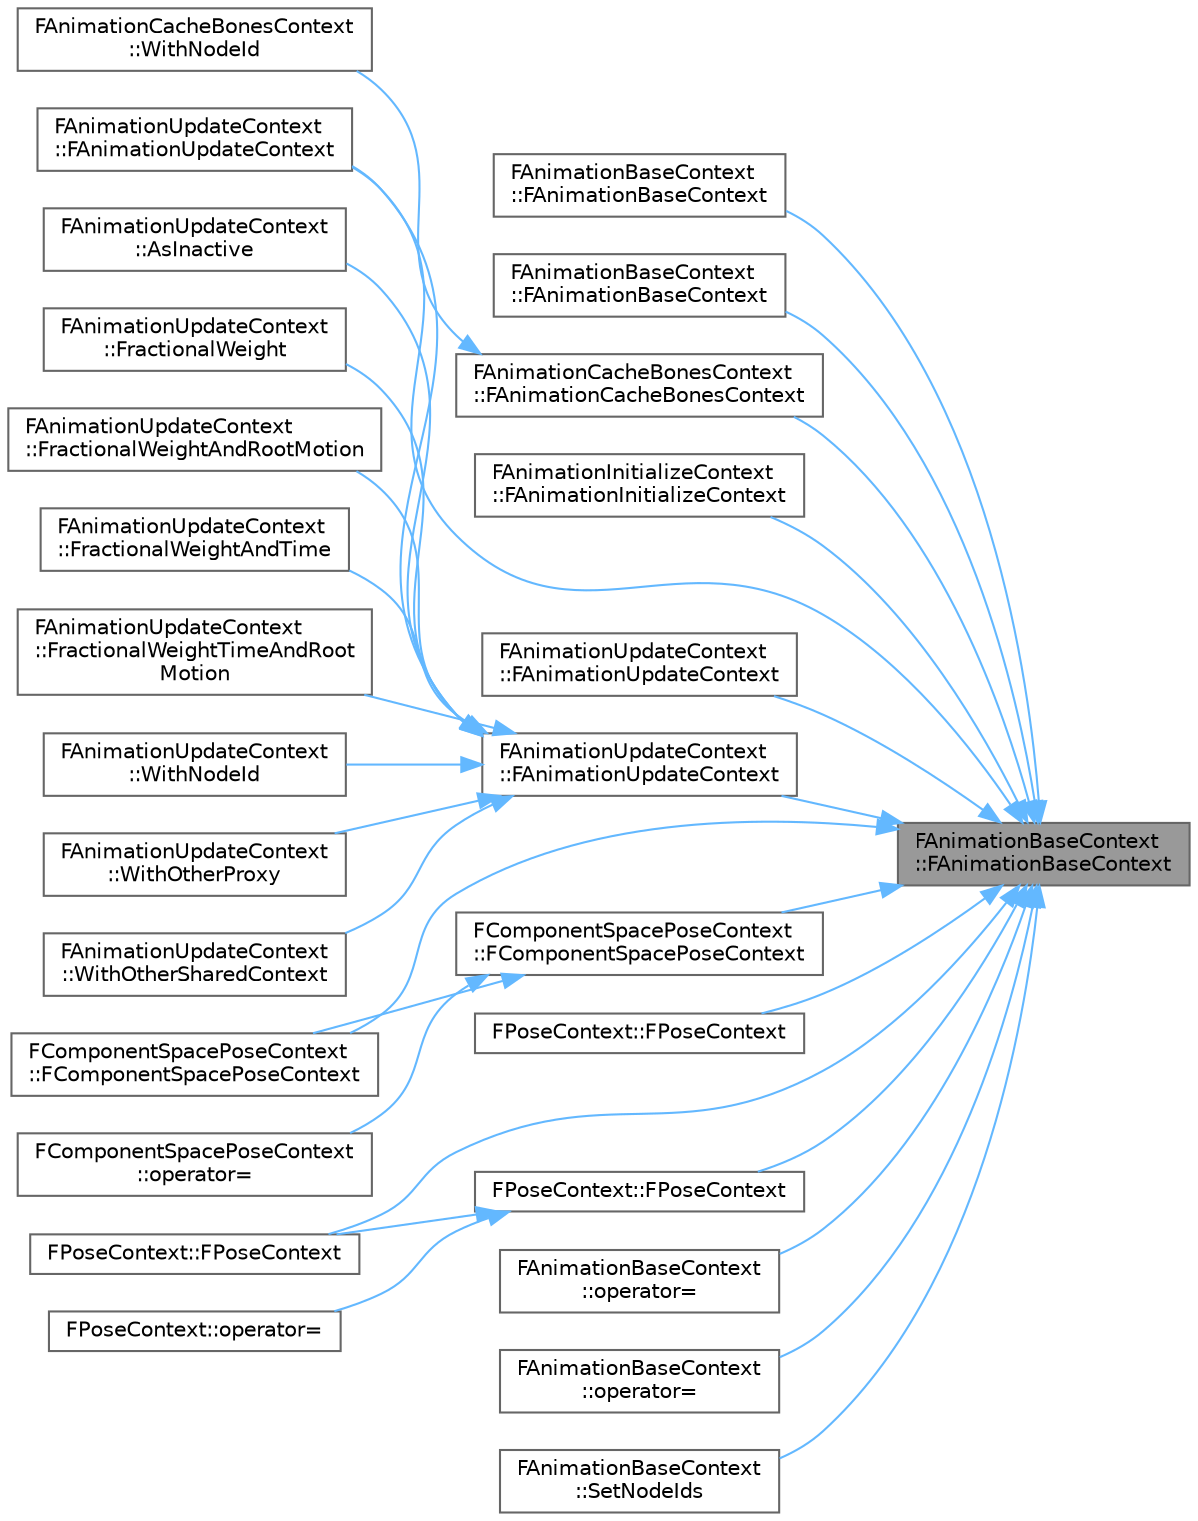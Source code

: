 digraph "FAnimationBaseContext::FAnimationBaseContext"
{
 // INTERACTIVE_SVG=YES
 // LATEX_PDF_SIZE
  bgcolor="transparent";
  edge [fontname=Helvetica,fontsize=10,labelfontname=Helvetica,labelfontsize=10];
  node [fontname=Helvetica,fontsize=10,shape=box,height=0.2,width=0.4];
  rankdir="RL";
  Node1 [id="Node000001",label="FAnimationBaseContext\l::FAnimationBaseContext",height=0.2,width=0.4,color="gray40", fillcolor="grey60", style="filled", fontcolor="black",tooltip=" "];
  Node1 -> Node2 [id="edge1_Node000001_Node000002",dir="back",color="steelblue1",style="solid",tooltip=" "];
  Node2 [id="Node000002",label="FAnimationBaseContext\l::FAnimationBaseContext",height=0.2,width=0.4,color="grey40", fillcolor="white", style="filled",URL="$d4/d8c/structFAnimationBaseContext.html#ad94843107e97b9f791dad33592af38e5",tooltip=" "];
  Node1 -> Node3 [id="edge2_Node000001_Node000003",dir="back",color="steelblue1",style="solid",tooltip=" "];
  Node3 [id="Node000003",label="FAnimationBaseContext\l::FAnimationBaseContext",height=0.2,width=0.4,color="grey40", fillcolor="white", style="filled",URL="$d4/d8c/structFAnimationBaseContext.html#ac03458ce56fd787a1d533e1745d00e22",tooltip=" "];
  Node1 -> Node4 [id="edge3_Node000001_Node000004",dir="back",color="steelblue1",style="solid",tooltip=" "];
  Node4 [id="Node000004",label="FAnimationCacheBonesContext\l::FAnimationCacheBonesContext",height=0.2,width=0.4,color="grey40", fillcolor="white", style="filled",URL="$d1/d6d/structFAnimationCacheBonesContext.html#a734e2b4f58f2008b419916f140c3ee90",tooltip=" "];
  Node4 -> Node5 [id="edge4_Node000004_Node000005",dir="back",color="steelblue1",style="solid",tooltip=" "];
  Node5 [id="Node000005",label="FAnimationCacheBonesContext\l::WithNodeId",height=0.2,width=0.4,color="grey40", fillcolor="white", style="filled",URL="$d1/d6d/structFAnimationCacheBonesContext.html#a6dd5e2744e822e1fd9e3b0425bc0ceb2",tooltip=" "];
  Node1 -> Node6 [id="edge5_Node000001_Node000006",dir="back",color="steelblue1",style="solid",tooltip=" "];
  Node6 [id="Node000006",label="FAnimationInitializeContext\l::FAnimationInitializeContext",height=0.2,width=0.4,color="grey40", fillcolor="white", style="filled",URL="$d8/d74/structFAnimationInitializeContext.html#aebd3d560865e214db4346cd70633d401",tooltip=" "];
  Node1 -> Node7 [id="edge6_Node000001_Node000007",dir="back",color="steelblue1",style="solid",tooltip=" "];
  Node7 [id="Node000007",label="FAnimationUpdateContext\l::FAnimationUpdateContext",height=0.2,width=0.4,color="grey40", fillcolor="white", style="filled",URL="$d3/d61/structFAnimationUpdateContext.html#a3442ed241efbfd0472f07d12be822767",tooltip=" "];
  Node1 -> Node8 [id="edge7_Node000001_Node000008",dir="back",color="steelblue1",style="solid",tooltip=" "];
  Node8 [id="Node000008",label="FAnimationUpdateContext\l::FAnimationUpdateContext",height=0.2,width=0.4,color="grey40", fillcolor="white", style="filled",URL="$d3/d61/structFAnimationUpdateContext.html#a4d3b94a0b46180b1068665bc322330ab",tooltip=" "];
  Node1 -> Node9 [id="edge8_Node000001_Node000009",dir="back",color="steelblue1",style="solid",tooltip=" "];
  Node9 [id="Node000009",label="FAnimationUpdateContext\l::FAnimationUpdateContext",height=0.2,width=0.4,color="grey40", fillcolor="white", style="filled",URL="$d3/d61/structFAnimationUpdateContext.html#abce9772b991ce43628359d43d01a69da",tooltip=" "];
  Node9 -> Node7 [id="edge9_Node000009_Node000007",dir="back",color="steelblue1",style="solid",tooltip=" "];
  Node9 -> Node10 [id="edge10_Node000009_Node000010",dir="back",color="steelblue1",style="solid",tooltip=" "];
  Node10 [id="Node000010",label="FAnimationUpdateContext\l::AsInactive",height=0.2,width=0.4,color="grey40", fillcolor="white", style="filled",URL="$d3/d61/structFAnimationUpdateContext.html#a527a6966a45571e7ef8ae3636ba9d477",tooltip=" "];
  Node9 -> Node11 [id="edge11_Node000009_Node000011",dir="back",color="steelblue1",style="solid",tooltip=" "];
  Node11 [id="Node000011",label="FAnimationUpdateContext\l::FractionalWeight",height=0.2,width=0.4,color="grey40", fillcolor="white", style="filled",URL="$d3/d61/structFAnimationUpdateContext.html#a22a6ee4afb5fc9c0b2c2d25462817913",tooltip=" "];
  Node9 -> Node12 [id="edge12_Node000009_Node000012",dir="back",color="steelblue1",style="solid",tooltip=" "];
  Node12 [id="Node000012",label="FAnimationUpdateContext\l::FractionalWeightAndRootMotion",height=0.2,width=0.4,color="grey40", fillcolor="white", style="filled",URL="$d3/d61/structFAnimationUpdateContext.html#aca5e486f8416fa93ced00166f3a88a50",tooltip=" "];
  Node9 -> Node13 [id="edge13_Node000009_Node000013",dir="back",color="steelblue1",style="solid",tooltip=" "];
  Node13 [id="Node000013",label="FAnimationUpdateContext\l::FractionalWeightAndTime",height=0.2,width=0.4,color="grey40", fillcolor="white", style="filled",URL="$d3/d61/structFAnimationUpdateContext.html#ab513d0360a8ea52762ee4105dbf6eba5",tooltip=" "];
  Node9 -> Node14 [id="edge14_Node000009_Node000014",dir="back",color="steelblue1",style="solid",tooltip=" "];
  Node14 [id="Node000014",label="FAnimationUpdateContext\l::FractionalWeightTimeAndRoot\lMotion",height=0.2,width=0.4,color="grey40", fillcolor="white", style="filled",URL="$d3/d61/structFAnimationUpdateContext.html#a5168375a2bb374af0ebca6a6ad58555c",tooltip=" "];
  Node9 -> Node15 [id="edge15_Node000009_Node000015",dir="back",color="steelblue1",style="solid",tooltip=" "];
  Node15 [id="Node000015",label="FAnimationUpdateContext\l::WithNodeId",height=0.2,width=0.4,color="grey40", fillcolor="white", style="filled",URL="$d3/d61/structFAnimationUpdateContext.html#a32ba85b6a898ec1422a3afc1401b8bbb",tooltip=" "];
  Node9 -> Node16 [id="edge16_Node000009_Node000016",dir="back",color="steelblue1",style="solid",tooltip=" "];
  Node16 [id="Node000016",label="FAnimationUpdateContext\l::WithOtherProxy",height=0.2,width=0.4,color="grey40", fillcolor="white", style="filled",URL="$d3/d61/structFAnimationUpdateContext.html#a31f20462703164994f0457dfa6c6d2ab",tooltip=" "];
  Node9 -> Node17 [id="edge17_Node000009_Node000017",dir="back",color="steelblue1",style="solid",tooltip=" "];
  Node17 [id="Node000017",label="FAnimationUpdateContext\l::WithOtherSharedContext",height=0.2,width=0.4,color="grey40", fillcolor="white", style="filled",URL="$d3/d61/structFAnimationUpdateContext.html#af56f695c34553a9c6702886ecc2eb347",tooltip=" "];
  Node1 -> Node18 [id="edge18_Node000001_Node000018",dir="back",color="steelblue1",style="solid",tooltip=" "];
  Node18 [id="Node000018",label="FComponentSpacePoseContext\l::FComponentSpacePoseContext",height=0.2,width=0.4,color="grey40", fillcolor="white", style="filled",URL="$de/dd9/structFComponentSpacePoseContext.html#a1baeda07876f47e2d7df16eb2aaf1adc",tooltip=" "];
  Node1 -> Node19 [id="edge19_Node000001_Node000019",dir="back",color="steelblue1",style="solid",tooltip=" "];
  Node19 [id="Node000019",label="FComponentSpacePoseContext\l::FComponentSpacePoseContext",height=0.2,width=0.4,color="grey40", fillcolor="white", style="filled",URL="$de/dd9/structFComponentSpacePoseContext.html#a4c514bd204702cdc1d59442213602fe6",tooltip=" "];
  Node19 -> Node18 [id="edge20_Node000019_Node000018",dir="back",color="steelblue1",style="solid",tooltip=" "];
  Node19 -> Node20 [id="edge21_Node000019_Node000020",dir="back",color="steelblue1",style="solid",tooltip=" "];
  Node20 [id="Node000020",label="FComponentSpacePoseContext\l::operator=",height=0.2,width=0.4,color="grey40", fillcolor="white", style="filled",URL="$de/dd9/structFComponentSpacePoseContext.html#a657b904da5386493f68e95360e9ead91",tooltip=" "];
  Node1 -> Node21 [id="edge22_Node000001_Node000021",dir="back",color="steelblue1",style="solid",tooltip=" "];
  Node21 [id="Node000021",label="FPoseContext::FPoseContext",height=0.2,width=0.4,color="grey40", fillcolor="white", style="filled",URL="$d3/d94/structFPoseContext.html#a163e17db2cc020cf093f4ec3d53dd9a9",tooltip=" "];
  Node1 -> Node22 [id="edge23_Node000001_Node000022",dir="back",color="steelblue1",style="solid",tooltip=" "];
  Node22 [id="Node000022",label="FPoseContext::FPoseContext",height=0.2,width=0.4,color="grey40", fillcolor="white", style="filled",URL="$d3/d94/structFPoseContext.html#ad3436b8bd614b73fe20a00dc7628bf85",tooltip=" "];
  Node1 -> Node23 [id="edge24_Node000001_Node000023",dir="back",color="steelblue1",style="solid",tooltip=" "];
  Node23 [id="Node000023",label="FPoseContext::FPoseContext",height=0.2,width=0.4,color="grey40", fillcolor="white", style="filled",URL="$d3/d94/structFPoseContext.html#ac8f973ad2e15d9b7216f6dac997a8242",tooltip=" "];
  Node23 -> Node22 [id="edge25_Node000023_Node000022",dir="back",color="steelblue1",style="solid",tooltip=" "];
  Node23 -> Node24 [id="edge26_Node000023_Node000024",dir="back",color="steelblue1",style="solid",tooltip=" "];
  Node24 [id="Node000024",label="FPoseContext::operator=",height=0.2,width=0.4,color="grey40", fillcolor="white", style="filled",URL="$d3/d94/structFPoseContext.html#a29cdb31cf523b02bc4cef77f938cf5a7",tooltip=" "];
  Node1 -> Node25 [id="edge27_Node000001_Node000025",dir="back",color="steelblue1",style="solid",tooltip=" "];
  Node25 [id="Node000025",label="FAnimationBaseContext\l::operator=",height=0.2,width=0.4,color="grey40", fillcolor="white", style="filled",URL="$d4/d8c/structFAnimationBaseContext.html#a43a5aa0672bfa211e3d7011a7833e94b",tooltip=" "];
  Node1 -> Node26 [id="edge28_Node000001_Node000026",dir="back",color="steelblue1",style="solid",tooltip=" "];
  Node26 [id="Node000026",label="FAnimationBaseContext\l::operator=",height=0.2,width=0.4,color="grey40", fillcolor="white", style="filled",URL="$d4/d8c/structFAnimationBaseContext.html#aec54b6d45bf3464dc31e254179adcdc7",tooltip=" "];
  Node1 -> Node27 [id="edge29_Node000001_Node000027",dir="back",color="steelblue1",style="solid",tooltip=" "];
  Node27 [id="Node000027",label="FAnimationBaseContext\l::SetNodeIds",height=0.2,width=0.4,color="grey40", fillcolor="white", style="filled",URL="$d4/d8c/structFAnimationBaseContext.html#a36341bf31eb18cf328bf90d068bb978d",tooltip=" "];
}
